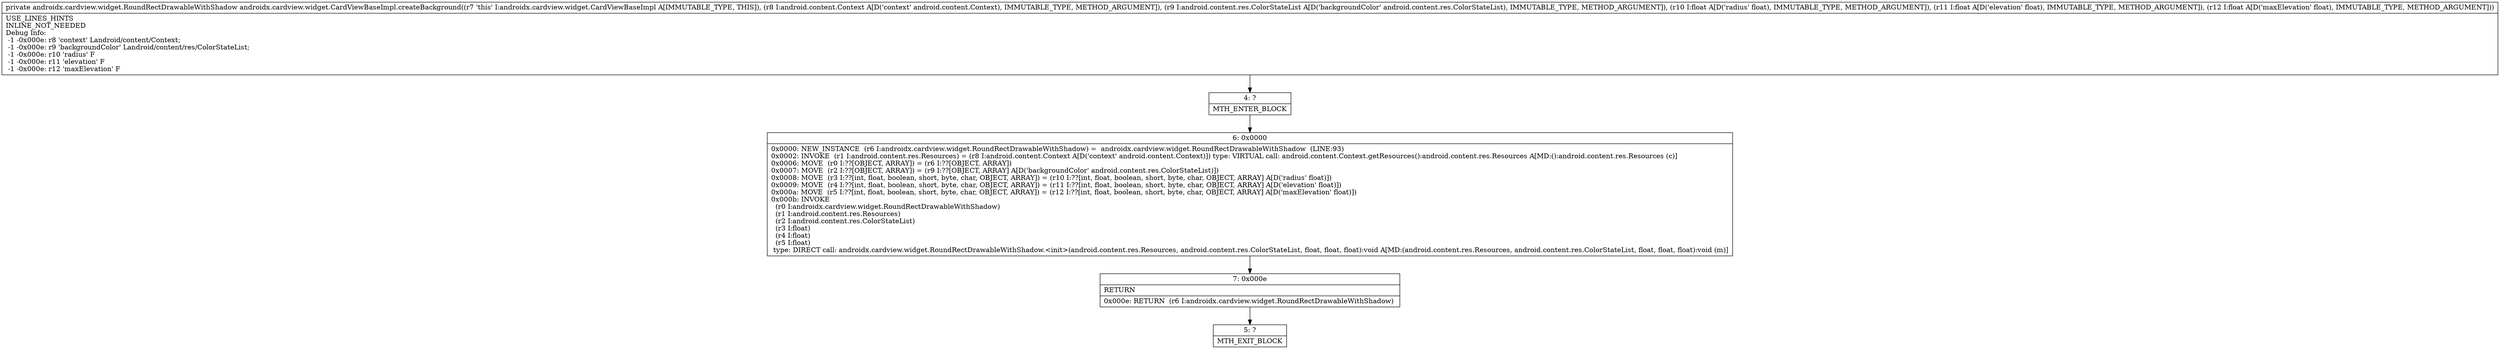 digraph "CFG forandroidx.cardview.widget.CardViewBaseImpl.createBackground(Landroid\/content\/Context;Landroid\/content\/res\/ColorStateList;FFF)Landroidx\/cardview\/widget\/RoundRectDrawableWithShadow;" {
Node_4 [shape=record,label="{4\:\ ?|MTH_ENTER_BLOCK\l}"];
Node_6 [shape=record,label="{6\:\ 0x0000|0x0000: NEW_INSTANCE  (r6 I:androidx.cardview.widget.RoundRectDrawableWithShadow) =  androidx.cardview.widget.RoundRectDrawableWithShadow  (LINE:93)\l0x0002: INVOKE  (r1 I:android.content.res.Resources) = (r8 I:android.content.Context A[D('context' android.content.Context)]) type: VIRTUAL call: android.content.Context.getResources():android.content.res.Resources A[MD:():android.content.res.Resources (c)]\l0x0006: MOVE  (r0 I:??[OBJECT, ARRAY]) = (r6 I:??[OBJECT, ARRAY]) \l0x0007: MOVE  (r2 I:??[OBJECT, ARRAY]) = (r9 I:??[OBJECT, ARRAY] A[D('backgroundColor' android.content.res.ColorStateList)]) \l0x0008: MOVE  (r3 I:??[int, float, boolean, short, byte, char, OBJECT, ARRAY]) = (r10 I:??[int, float, boolean, short, byte, char, OBJECT, ARRAY] A[D('radius' float)]) \l0x0009: MOVE  (r4 I:??[int, float, boolean, short, byte, char, OBJECT, ARRAY]) = (r11 I:??[int, float, boolean, short, byte, char, OBJECT, ARRAY] A[D('elevation' float)]) \l0x000a: MOVE  (r5 I:??[int, float, boolean, short, byte, char, OBJECT, ARRAY]) = (r12 I:??[int, float, boolean, short, byte, char, OBJECT, ARRAY] A[D('maxElevation' float)]) \l0x000b: INVOKE  \l  (r0 I:androidx.cardview.widget.RoundRectDrawableWithShadow)\l  (r1 I:android.content.res.Resources)\l  (r2 I:android.content.res.ColorStateList)\l  (r3 I:float)\l  (r4 I:float)\l  (r5 I:float)\l type: DIRECT call: androidx.cardview.widget.RoundRectDrawableWithShadow.\<init\>(android.content.res.Resources, android.content.res.ColorStateList, float, float, float):void A[MD:(android.content.res.Resources, android.content.res.ColorStateList, float, float, float):void (m)]\l}"];
Node_7 [shape=record,label="{7\:\ 0x000e|RETURN\l|0x000e: RETURN  (r6 I:androidx.cardview.widget.RoundRectDrawableWithShadow) \l}"];
Node_5 [shape=record,label="{5\:\ ?|MTH_EXIT_BLOCK\l}"];
MethodNode[shape=record,label="{private androidx.cardview.widget.RoundRectDrawableWithShadow androidx.cardview.widget.CardViewBaseImpl.createBackground((r7 'this' I:androidx.cardview.widget.CardViewBaseImpl A[IMMUTABLE_TYPE, THIS]), (r8 I:android.content.Context A[D('context' android.content.Context), IMMUTABLE_TYPE, METHOD_ARGUMENT]), (r9 I:android.content.res.ColorStateList A[D('backgroundColor' android.content.res.ColorStateList), IMMUTABLE_TYPE, METHOD_ARGUMENT]), (r10 I:float A[D('radius' float), IMMUTABLE_TYPE, METHOD_ARGUMENT]), (r11 I:float A[D('elevation' float), IMMUTABLE_TYPE, METHOD_ARGUMENT]), (r12 I:float A[D('maxElevation' float), IMMUTABLE_TYPE, METHOD_ARGUMENT]))  | USE_LINES_HINTS\lINLINE_NOT_NEEDED\lDebug Info:\l  \-1 \-0x000e: r8 'context' Landroid\/content\/Context;\l  \-1 \-0x000e: r9 'backgroundColor' Landroid\/content\/res\/ColorStateList;\l  \-1 \-0x000e: r10 'radius' F\l  \-1 \-0x000e: r11 'elevation' F\l  \-1 \-0x000e: r12 'maxElevation' F\l}"];
MethodNode -> Node_4;Node_4 -> Node_6;
Node_6 -> Node_7;
Node_7 -> Node_5;
}

